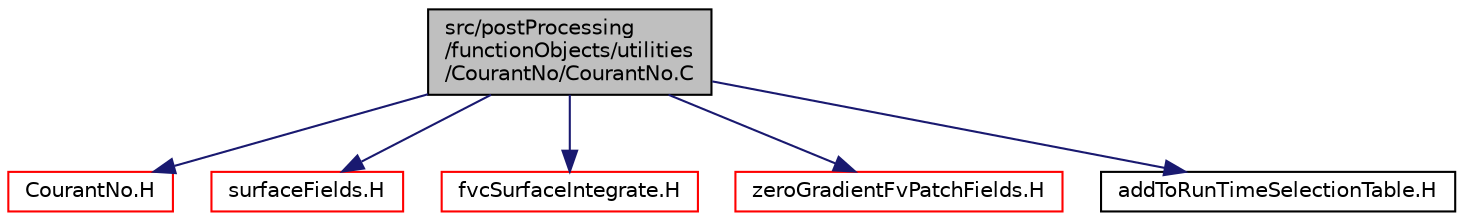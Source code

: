 digraph "src/postProcessing/functionObjects/utilities/CourantNo/CourantNo.C"
{
  bgcolor="transparent";
  edge [fontname="Helvetica",fontsize="10",labelfontname="Helvetica",labelfontsize="10"];
  node [fontname="Helvetica",fontsize="10",shape=record];
  Node1 [label="src/postProcessing\l/functionObjects/utilities\l/CourantNo/CourantNo.C",height=0.2,width=0.4,color="black", fillcolor="grey75", style="filled", fontcolor="black"];
  Node1 -> Node2 [color="midnightblue",fontsize="10",style="solid",fontname="Helvetica"];
  Node2 [label="CourantNo.H",height=0.2,width=0.4,color="red",URL="$a05313.html"];
  Node1 -> Node3 [color="midnightblue",fontsize="10",style="solid",fontname="Helvetica"];
  Node3 [label="surfaceFields.H",height=0.2,width=0.4,color="red",URL="$a05784.html",tooltip="Foam::surfaceFields. "];
  Node1 -> Node4 [color="midnightblue",fontsize="10",style="solid",fontname="Helvetica"];
  Node4 [label="fvcSurfaceIntegrate.H",height=0.2,width=0.4,color="red",URL="$a05890.html",tooltip="Surface integrate surfaceField creating a volField. Surface sum a surfaceField creating a volField..."];
  Node1 -> Node5 [color="midnightblue",fontsize="10",style="solid",fontname="Helvetica"];
  Node5 [label="zeroGradientFvPatchFields.H",height=0.2,width=0.4,color="red",URL="$a05378.html"];
  Node1 -> Node6 [color="midnightblue",fontsize="10",style="solid",fontname="Helvetica"];
  Node6 [label="addToRunTimeSelectionTable.H",height=0.2,width=0.4,color="black",URL="$a08025.html",tooltip="Macros for easy insertion into run-time selection tables. "];
}
